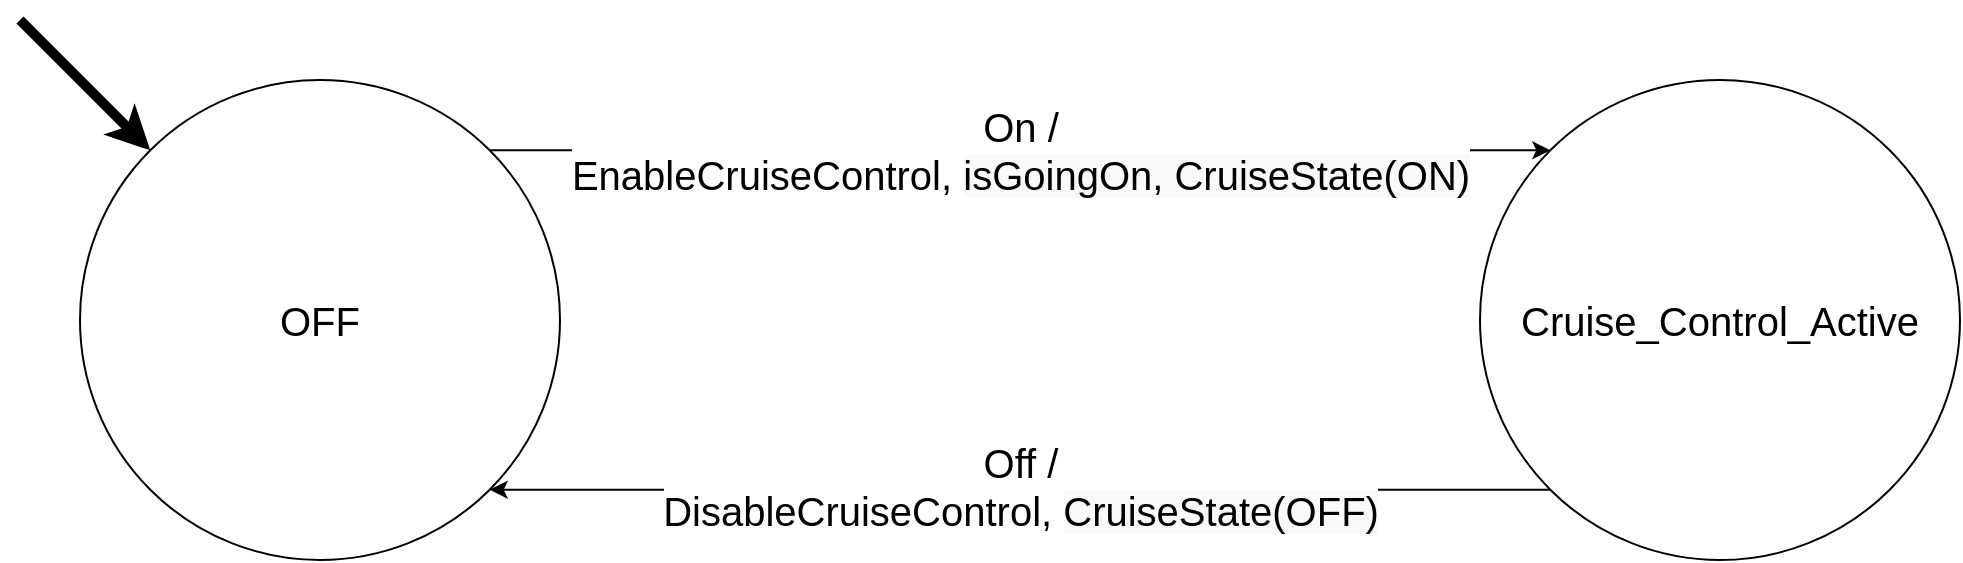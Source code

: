 <mxfile version="13.0.3" type="device"><diagram id="nqCUaohQzBZ8ExQx6lN9" name="Page-1"><mxGraphModel dx="1089" dy="676" grid="1" gridSize="10" guides="1" tooltips="1" connect="1" arrows="1" fold="1" page="1" pageScale="1" pageWidth="1169" pageHeight="827" math="0" shadow="0"><root><mxCell id="0"/><mxCell id="1" parent="0"/><mxCell id="1HG1ETWdKdVLsOL3X3mT-1" value="&lt;span style=&quot;font-size: 20px&quot;&gt;OFF&lt;/span&gt;" style="ellipse;whiteSpace=wrap;html=1;aspect=fixed;" parent="1" vertex="1"><mxGeometry x="80" y="280" width="240" height="240" as="geometry"/></mxCell><mxCell id="1HG1ETWdKdVLsOL3X3mT-2" value="&lt;font style=&quot;font-size: 20px&quot;&gt;Cruise_Control_Active&lt;/font&gt;" style="ellipse;whiteSpace=wrap;html=1;aspect=fixed;" parent="1" vertex="1"><mxGeometry x="780" y="280" width="240" height="240" as="geometry"/></mxCell><mxCell id="1HG1ETWdKdVLsOL3X3mT-6" value="" style="endArrow=classic;html=1;entryX=0;entryY=0;entryDx=0;entryDy=0;exitX=1;exitY=0;exitDx=0;exitDy=0;" parent="1" source="1HG1ETWdKdVLsOL3X3mT-1" target="1HG1ETWdKdVLsOL3X3mT-2" edge="1"><mxGeometry width="50" height="50" relative="1" as="geometry"><mxPoint x="320" y="610" as="sourcePoint"/><mxPoint x="840" y="600" as="targetPoint"/></mxGeometry></mxCell><mxCell id="1HG1ETWdKdVLsOL3X3mT-7" value="&lt;font style=&quot;font-size: 20px&quot;&gt;On /&lt;br&gt;Enable&lt;/font&gt;&lt;span style=&quot;font-size: 20px&quot;&gt;CruiseControl,&amp;nbsp;&lt;/span&gt;&lt;span style=&quot;font-size: 20px ; background-color: rgb(248 , 249 , 250)&quot;&gt;isGoingOn,&amp;nbsp;&lt;/span&gt;&lt;span style=&quot;font-size: 20px ; background-color: rgb(248 , 249 , 250)&quot;&gt;CruiseState(ON)&lt;/span&gt;" style="edgeLabel;html=1;align=center;verticalAlign=middle;resizable=0;points=[];" parent="1HG1ETWdKdVLsOL3X3mT-6" vertex="1" connectable="0"><mxGeometry x="0.128" y="-3" relative="1" as="geometry"><mxPoint x="-33.85" y="-3" as="offset"/></mxGeometry></mxCell><mxCell id="1HG1ETWdKdVLsOL3X3mT-8" value="" style="endArrow=classic;html=1;entryX=0;entryY=0;entryDx=0;entryDy=0;strokeWidth=5;" parent="1" target="1HG1ETWdKdVLsOL3X3mT-1" edge="1"><mxGeometry width="50" height="50" relative="1" as="geometry"><mxPoint x="50" y="250" as="sourcePoint"/><mxPoint x="380" y="410" as="targetPoint"/></mxGeometry></mxCell><mxCell id="0aeoSFd-eZqeiwjPKKk1-1" value="" style="endArrow=classic;html=1;exitX=0;exitY=1;exitDx=0;exitDy=0;entryX=1;entryY=1;entryDx=0;entryDy=0;" parent="1" source="1HG1ETWdKdVLsOL3X3mT-2" target="1HG1ETWdKdVLsOL3X3mT-1" edge="1"><mxGeometry width="50" height="50" relative="1" as="geometry"><mxPoint x="815.147" y="315.147" as="sourcePoint"/><mxPoint x="284.853" y="315.147" as="targetPoint"/></mxGeometry></mxCell><mxCell id="0aeoSFd-eZqeiwjPKKk1-2" value="&lt;font style=&quot;font-size: 20px&quot;&gt;&lt;font style=&quot;font-size: 20px&quot;&gt;Off /&lt;br&gt;DisableCruiseControl,&amp;nbsp;&lt;/font&gt;&lt;/font&gt;&lt;span style=&quot;font-size: 20px ; background-color: rgb(248 , 249 , 250)&quot;&gt;CruiseState(OFF)&lt;/span&gt;" style="edgeLabel;html=1;align=center;verticalAlign=middle;resizable=0;points=[];" parent="0aeoSFd-eZqeiwjPKKk1-1" vertex="1" connectable="0"><mxGeometry x="-0.128" y="-2" relative="1" as="geometry"><mxPoint x="-34.15" as="offset"/></mxGeometry></mxCell></root></mxGraphModel></diagram></mxfile>